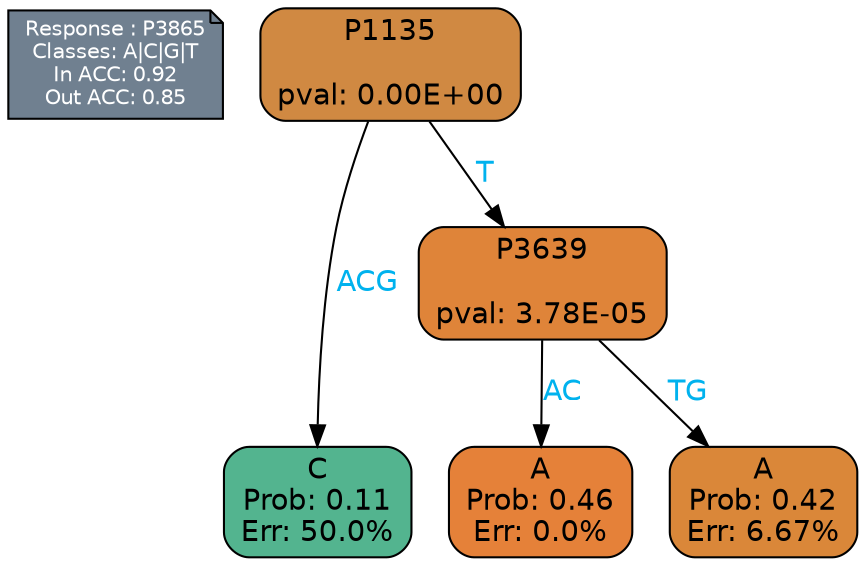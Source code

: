 digraph Tree {
node [shape=box, style="filled, rounded", color="black", fontname=helvetica] ;
graph [ranksep=equally, splines=polylines, bgcolor=transparent, dpi=600] ;
edge [fontname=helvetica] ;
LEGEND [label="Response : P3865
Classes: A|C|G|T
In ACC: 0.92
Out ACC: 0.85
",shape=note,align=left,style=filled,fillcolor="slategray",fontcolor="white",fontsize=10];1 [label="P1135

pval: 0.00E+00", fillcolor="#d08942"] ;
2 [label="C
Prob: 0.11
Err: 50.0%", fillcolor="#53b48f"] ;
3 [label="P3639

pval: 3.78E-05", fillcolor="#df8439"] ;
4 [label="A
Prob: 0.46
Err: 0.0%", fillcolor="#e58139"] ;
5 [label="A
Prob: 0.42
Err: 6.67%", fillcolor="#da8739"] ;
1 -> 2 [label="ACG",fontcolor=deepskyblue2] ;
1 -> 3 [label="T",fontcolor=deepskyblue2] ;
3 -> 4 [label="AC",fontcolor=deepskyblue2] ;
3 -> 5 [label="TG",fontcolor=deepskyblue2] ;
{rank = same; 2;4;5;}{rank = same; LEGEND;1;}}